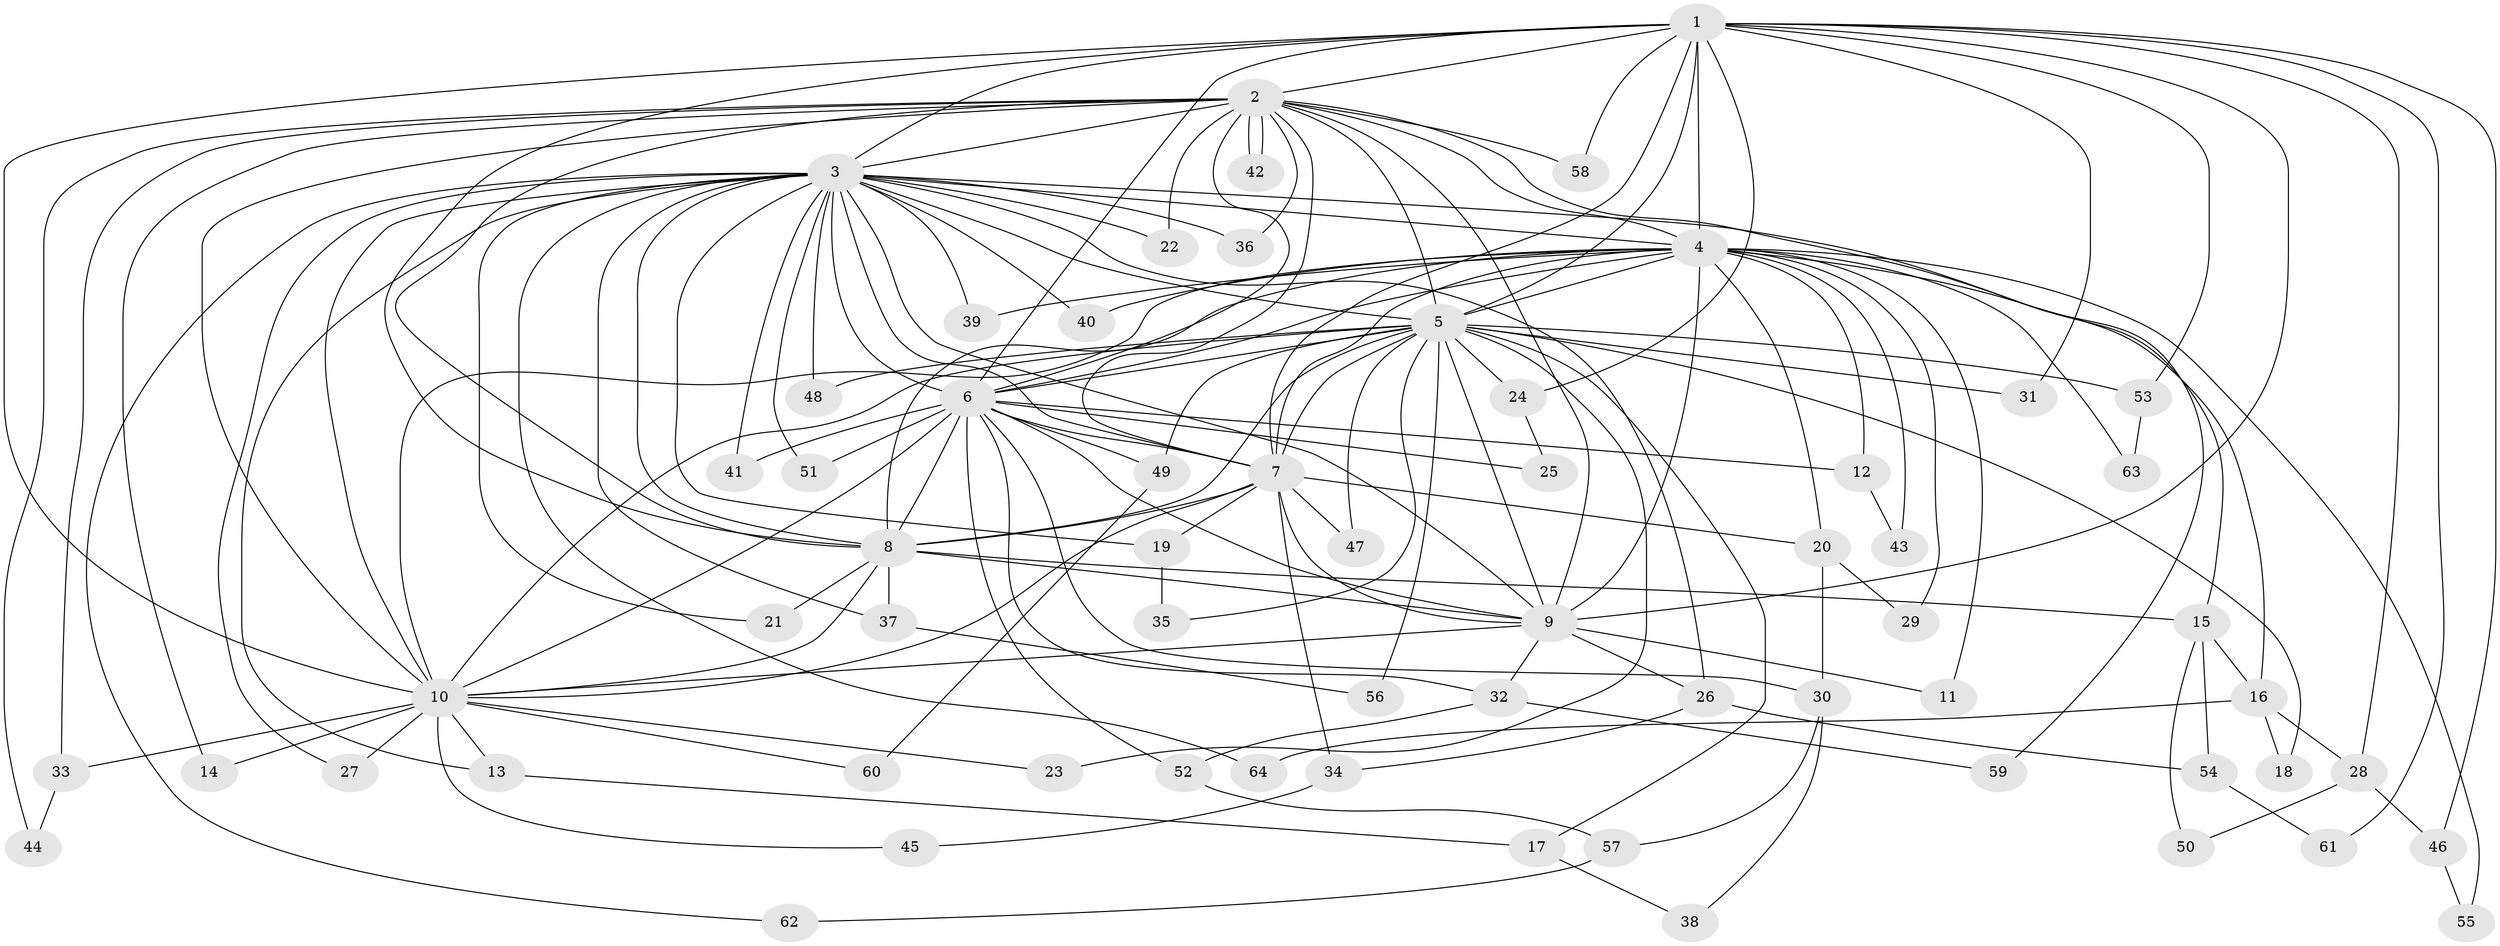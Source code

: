 // coarse degree distribution, {14: 0.02127659574468085, 15: 0.0425531914893617, 23: 0.02127659574468085, 18: 0.02127659574468085, 20: 0.02127659574468085, 17: 0.02127659574468085, 13: 0.02127659574468085, 11: 0.02127659574468085, 12: 0.02127659574468085, 2: 0.48936170212765956, 3: 0.2127659574468085, 5: 0.02127659574468085, 7: 0.02127659574468085, 4: 0.0425531914893617}
// Generated by graph-tools (version 1.1) at 2025/23/03/03/25 07:23:35]
// undirected, 64 vertices, 153 edges
graph export_dot {
graph [start="1"]
  node [color=gray90,style=filled];
  1;
  2;
  3;
  4;
  5;
  6;
  7;
  8;
  9;
  10;
  11;
  12;
  13;
  14;
  15;
  16;
  17;
  18;
  19;
  20;
  21;
  22;
  23;
  24;
  25;
  26;
  27;
  28;
  29;
  30;
  31;
  32;
  33;
  34;
  35;
  36;
  37;
  38;
  39;
  40;
  41;
  42;
  43;
  44;
  45;
  46;
  47;
  48;
  49;
  50;
  51;
  52;
  53;
  54;
  55;
  56;
  57;
  58;
  59;
  60;
  61;
  62;
  63;
  64;
  1 -- 2;
  1 -- 3;
  1 -- 4;
  1 -- 5;
  1 -- 6;
  1 -- 7;
  1 -- 8;
  1 -- 9;
  1 -- 10;
  1 -- 24;
  1 -- 28;
  1 -- 31;
  1 -- 46;
  1 -- 53;
  1 -- 58;
  1 -- 61;
  2 -- 3;
  2 -- 4;
  2 -- 5;
  2 -- 6;
  2 -- 7;
  2 -- 8;
  2 -- 9;
  2 -- 10;
  2 -- 14;
  2 -- 22;
  2 -- 33;
  2 -- 36;
  2 -- 42;
  2 -- 42;
  2 -- 44;
  2 -- 58;
  2 -- 59;
  3 -- 4;
  3 -- 5;
  3 -- 6;
  3 -- 7;
  3 -- 8;
  3 -- 9;
  3 -- 10;
  3 -- 13;
  3 -- 15;
  3 -- 19;
  3 -- 21;
  3 -- 22;
  3 -- 26;
  3 -- 27;
  3 -- 36;
  3 -- 37;
  3 -- 39;
  3 -- 40;
  3 -- 41;
  3 -- 48;
  3 -- 51;
  3 -- 62;
  3 -- 64;
  4 -- 5;
  4 -- 6;
  4 -- 7;
  4 -- 8;
  4 -- 9;
  4 -- 10;
  4 -- 11;
  4 -- 12;
  4 -- 16;
  4 -- 20;
  4 -- 29;
  4 -- 39;
  4 -- 40;
  4 -- 43;
  4 -- 55;
  4 -- 63;
  5 -- 6;
  5 -- 7;
  5 -- 8;
  5 -- 9;
  5 -- 10;
  5 -- 17;
  5 -- 18;
  5 -- 23;
  5 -- 24;
  5 -- 31;
  5 -- 35;
  5 -- 47;
  5 -- 48;
  5 -- 49;
  5 -- 53;
  5 -- 56;
  6 -- 7;
  6 -- 8;
  6 -- 9;
  6 -- 10;
  6 -- 12;
  6 -- 25;
  6 -- 30;
  6 -- 32;
  6 -- 41;
  6 -- 49;
  6 -- 51;
  6 -- 52;
  7 -- 8;
  7 -- 9;
  7 -- 10;
  7 -- 19;
  7 -- 20;
  7 -- 34;
  7 -- 47;
  8 -- 9;
  8 -- 10;
  8 -- 15;
  8 -- 21;
  8 -- 37;
  9 -- 10;
  9 -- 11;
  9 -- 26;
  9 -- 32;
  10 -- 13;
  10 -- 14;
  10 -- 23;
  10 -- 27;
  10 -- 33;
  10 -- 45;
  10 -- 60;
  12 -- 43;
  13 -- 17;
  15 -- 16;
  15 -- 50;
  15 -- 54;
  16 -- 18;
  16 -- 28;
  16 -- 64;
  17 -- 38;
  19 -- 35;
  20 -- 29;
  20 -- 30;
  24 -- 25;
  26 -- 34;
  26 -- 54;
  28 -- 46;
  28 -- 50;
  30 -- 38;
  30 -- 57;
  32 -- 52;
  32 -- 59;
  33 -- 44;
  34 -- 45;
  37 -- 56;
  46 -- 55;
  49 -- 60;
  52 -- 57;
  53 -- 63;
  54 -- 61;
  57 -- 62;
}
